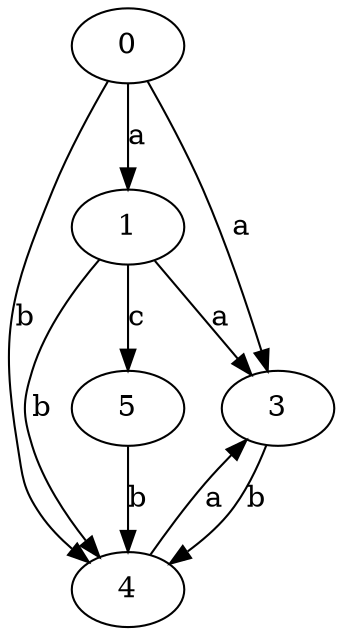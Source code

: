 strict digraph  {
0;
1;
3;
4;
5;
0 -> 1  [label=a];
0 -> 3  [label=a];
0 -> 4  [label=b];
1 -> 3  [label=a];
1 -> 4  [label=b];
1 -> 5  [label=c];
3 -> 4  [label=b];
4 -> 3  [label=a];
5 -> 4  [label=b];
}
